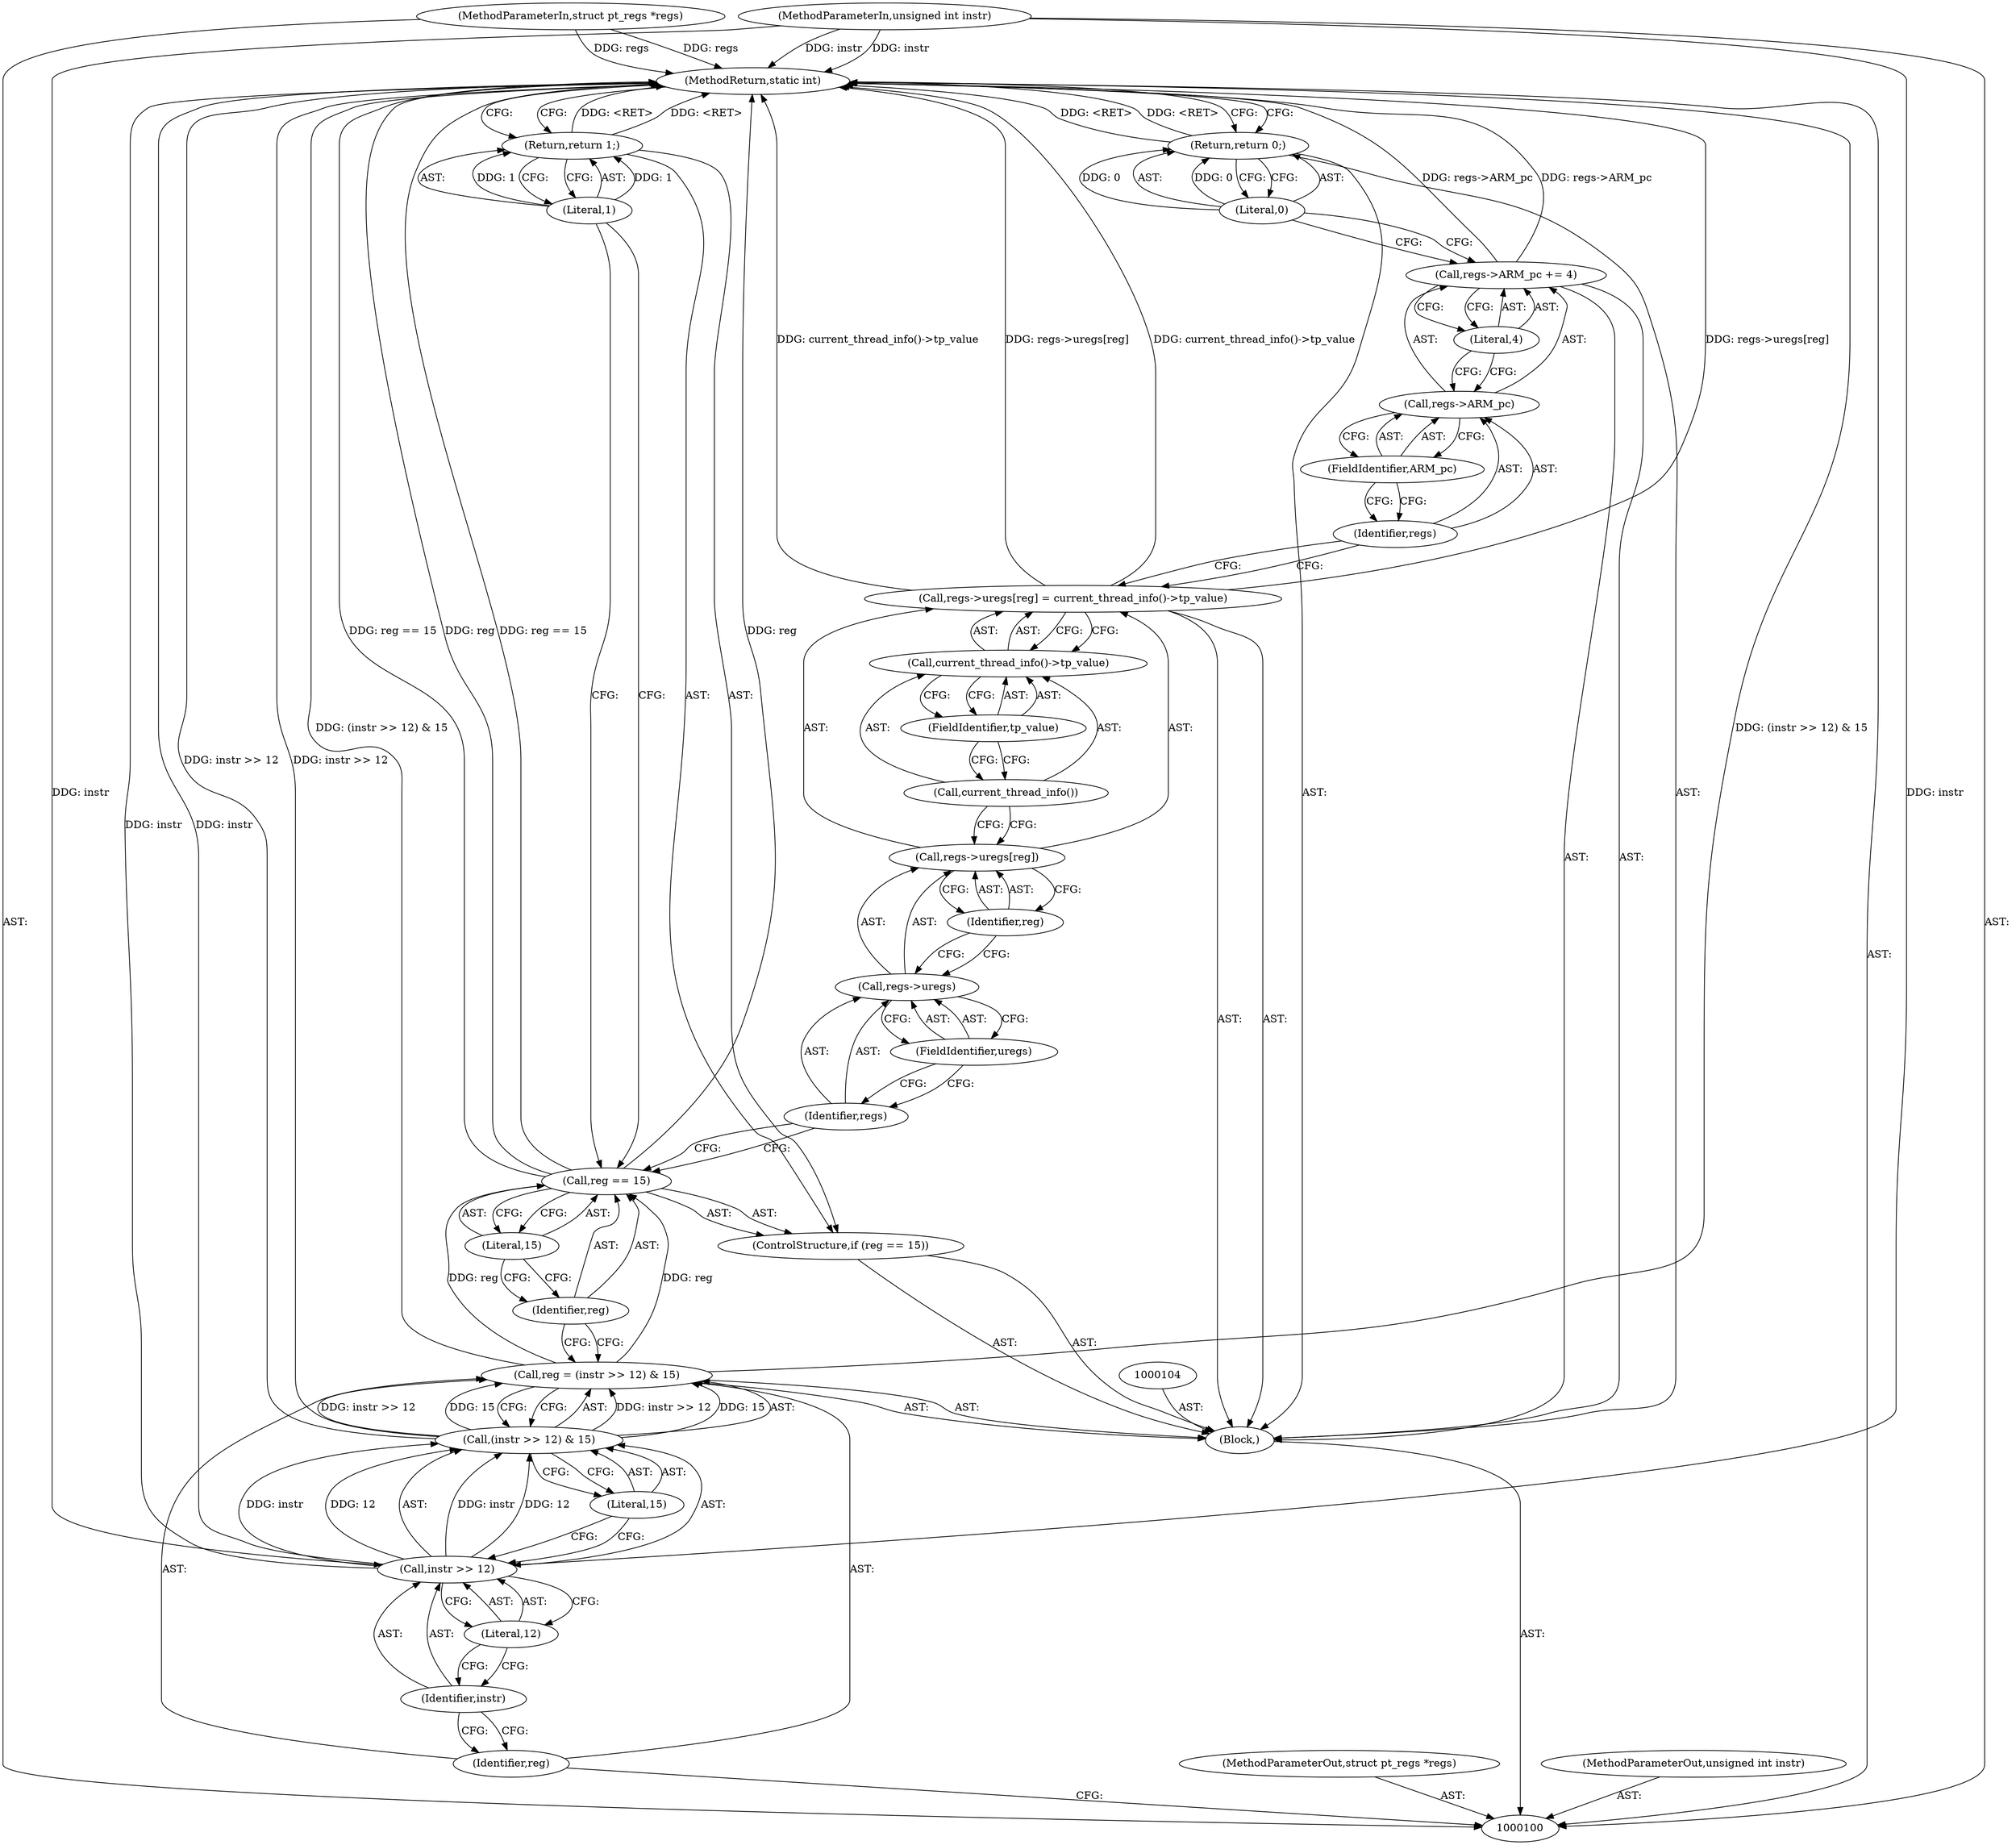 digraph "1_linux_a4780adeefd042482f624f5e0d577bf9cdcbb760_2" {
"1000134" [label="(MethodReturn,static int)"];
"1000101" [label="(MethodParameterIn,struct pt_regs *regs)"];
"1000179" [label="(MethodParameterOut,struct pt_regs *regs)"];
"1000102" [label="(MethodParameterIn,unsigned int instr)"];
"1000180" [label="(MethodParameterOut,unsigned int instr)"];
"1000103" [label="(Block,)"];
"1000107" [label="(Call,(instr >> 12) & 15)"];
"1000108" [label="(Call,instr >> 12)"];
"1000109" [label="(Identifier,instr)"];
"1000110" [label="(Literal,12)"];
"1000111" [label="(Literal,15)"];
"1000105" [label="(Call,reg = (instr >> 12) & 15)"];
"1000106" [label="(Identifier,reg)"];
"1000115" [label="(Literal,15)"];
"1000112" [label="(ControlStructure,if (reg == 15))"];
"1000113" [label="(Call,reg == 15)"];
"1000114" [label="(Identifier,reg)"];
"1000117" [label="(Literal,1)"];
"1000116" [label="(Return,return 1;)"];
"1000118" [label="(Call,regs->uregs[reg] = current_thread_info()->tp_value)"];
"1000119" [label="(Call,regs->uregs[reg])"];
"1000120" [label="(Call,regs->uregs)"];
"1000121" [label="(Identifier,regs)"];
"1000123" [label="(Identifier,reg)"];
"1000124" [label="(Call,current_thread_info()->tp_value)"];
"1000125" [label="(Call,current_thread_info())"];
"1000126" [label="(FieldIdentifier,tp_value)"];
"1000122" [label="(FieldIdentifier,uregs)"];
"1000131" [label="(Literal,4)"];
"1000127" [label="(Call,regs->ARM_pc += 4)"];
"1000128" [label="(Call,regs->ARM_pc)"];
"1000129" [label="(Identifier,regs)"];
"1000130" [label="(FieldIdentifier,ARM_pc)"];
"1000132" [label="(Return,return 0;)"];
"1000133" [label="(Literal,0)"];
"1000134" -> "1000100"  [label="AST: "];
"1000134" -> "1000116"  [label="CFG: "];
"1000134" -> "1000132"  [label="CFG: "];
"1000107" -> "1000134"  [label="DDG: instr >> 12"];
"1000105" -> "1000134"  [label="DDG: (instr >> 12) & 15"];
"1000113" -> "1000134"  [label="DDG: reg"];
"1000113" -> "1000134"  [label="DDG: reg == 15"];
"1000102" -> "1000134"  [label="DDG: instr"];
"1000127" -> "1000134"  [label="DDG: regs->ARM_pc"];
"1000118" -> "1000134"  [label="DDG: regs->uregs[reg]"];
"1000118" -> "1000134"  [label="DDG: current_thread_info()->tp_value"];
"1000108" -> "1000134"  [label="DDG: instr"];
"1000101" -> "1000134"  [label="DDG: regs"];
"1000116" -> "1000134"  [label="DDG: <RET>"];
"1000132" -> "1000134"  [label="DDG: <RET>"];
"1000101" -> "1000100"  [label="AST: "];
"1000101" -> "1000134"  [label="DDG: regs"];
"1000179" -> "1000100"  [label="AST: "];
"1000102" -> "1000100"  [label="AST: "];
"1000102" -> "1000134"  [label="DDG: instr"];
"1000102" -> "1000108"  [label="DDG: instr"];
"1000180" -> "1000100"  [label="AST: "];
"1000103" -> "1000100"  [label="AST: "];
"1000104" -> "1000103"  [label="AST: "];
"1000105" -> "1000103"  [label="AST: "];
"1000112" -> "1000103"  [label="AST: "];
"1000118" -> "1000103"  [label="AST: "];
"1000127" -> "1000103"  [label="AST: "];
"1000132" -> "1000103"  [label="AST: "];
"1000107" -> "1000105"  [label="AST: "];
"1000107" -> "1000111"  [label="CFG: "];
"1000108" -> "1000107"  [label="AST: "];
"1000111" -> "1000107"  [label="AST: "];
"1000105" -> "1000107"  [label="CFG: "];
"1000107" -> "1000134"  [label="DDG: instr >> 12"];
"1000107" -> "1000105"  [label="DDG: instr >> 12"];
"1000107" -> "1000105"  [label="DDG: 15"];
"1000108" -> "1000107"  [label="DDG: instr"];
"1000108" -> "1000107"  [label="DDG: 12"];
"1000108" -> "1000107"  [label="AST: "];
"1000108" -> "1000110"  [label="CFG: "];
"1000109" -> "1000108"  [label="AST: "];
"1000110" -> "1000108"  [label="AST: "];
"1000111" -> "1000108"  [label="CFG: "];
"1000108" -> "1000134"  [label="DDG: instr"];
"1000108" -> "1000107"  [label="DDG: instr"];
"1000108" -> "1000107"  [label="DDG: 12"];
"1000102" -> "1000108"  [label="DDG: instr"];
"1000109" -> "1000108"  [label="AST: "];
"1000109" -> "1000106"  [label="CFG: "];
"1000110" -> "1000109"  [label="CFG: "];
"1000110" -> "1000108"  [label="AST: "];
"1000110" -> "1000109"  [label="CFG: "];
"1000108" -> "1000110"  [label="CFG: "];
"1000111" -> "1000107"  [label="AST: "];
"1000111" -> "1000108"  [label="CFG: "];
"1000107" -> "1000111"  [label="CFG: "];
"1000105" -> "1000103"  [label="AST: "];
"1000105" -> "1000107"  [label="CFG: "];
"1000106" -> "1000105"  [label="AST: "];
"1000107" -> "1000105"  [label="AST: "];
"1000114" -> "1000105"  [label="CFG: "];
"1000105" -> "1000134"  [label="DDG: (instr >> 12) & 15"];
"1000107" -> "1000105"  [label="DDG: instr >> 12"];
"1000107" -> "1000105"  [label="DDG: 15"];
"1000105" -> "1000113"  [label="DDG: reg"];
"1000106" -> "1000105"  [label="AST: "];
"1000106" -> "1000100"  [label="CFG: "];
"1000109" -> "1000106"  [label="CFG: "];
"1000115" -> "1000113"  [label="AST: "];
"1000115" -> "1000114"  [label="CFG: "];
"1000113" -> "1000115"  [label="CFG: "];
"1000112" -> "1000103"  [label="AST: "];
"1000113" -> "1000112"  [label="AST: "];
"1000116" -> "1000112"  [label="AST: "];
"1000113" -> "1000112"  [label="AST: "];
"1000113" -> "1000115"  [label="CFG: "];
"1000114" -> "1000113"  [label="AST: "];
"1000115" -> "1000113"  [label="AST: "];
"1000117" -> "1000113"  [label="CFG: "];
"1000121" -> "1000113"  [label="CFG: "];
"1000113" -> "1000134"  [label="DDG: reg"];
"1000113" -> "1000134"  [label="DDG: reg == 15"];
"1000105" -> "1000113"  [label="DDG: reg"];
"1000114" -> "1000113"  [label="AST: "];
"1000114" -> "1000105"  [label="CFG: "];
"1000115" -> "1000114"  [label="CFG: "];
"1000117" -> "1000116"  [label="AST: "];
"1000117" -> "1000113"  [label="CFG: "];
"1000116" -> "1000117"  [label="CFG: "];
"1000117" -> "1000116"  [label="DDG: 1"];
"1000116" -> "1000112"  [label="AST: "];
"1000116" -> "1000117"  [label="CFG: "];
"1000117" -> "1000116"  [label="AST: "];
"1000134" -> "1000116"  [label="CFG: "];
"1000116" -> "1000134"  [label="DDG: <RET>"];
"1000117" -> "1000116"  [label="DDG: 1"];
"1000118" -> "1000103"  [label="AST: "];
"1000118" -> "1000124"  [label="CFG: "];
"1000119" -> "1000118"  [label="AST: "];
"1000124" -> "1000118"  [label="AST: "];
"1000129" -> "1000118"  [label="CFG: "];
"1000118" -> "1000134"  [label="DDG: regs->uregs[reg]"];
"1000118" -> "1000134"  [label="DDG: current_thread_info()->tp_value"];
"1000119" -> "1000118"  [label="AST: "];
"1000119" -> "1000123"  [label="CFG: "];
"1000120" -> "1000119"  [label="AST: "];
"1000123" -> "1000119"  [label="AST: "];
"1000125" -> "1000119"  [label="CFG: "];
"1000120" -> "1000119"  [label="AST: "];
"1000120" -> "1000122"  [label="CFG: "];
"1000121" -> "1000120"  [label="AST: "];
"1000122" -> "1000120"  [label="AST: "];
"1000123" -> "1000120"  [label="CFG: "];
"1000121" -> "1000120"  [label="AST: "];
"1000121" -> "1000113"  [label="CFG: "];
"1000122" -> "1000121"  [label="CFG: "];
"1000123" -> "1000119"  [label="AST: "];
"1000123" -> "1000120"  [label="CFG: "];
"1000119" -> "1000123"  [label="CFG: "];
"1000124" -> "1000118"  [label="AST: "];
"1000124" -> "1000126"  [label="CFG: "];
"1000125" -> "1000124"  [label="AST: "];
"1000126" -> "1000124"  [label="AST: "];
"1000118" -> "1000124"  [label="CFG: "];
"1000125" -> "1000124"  [label="AST: "];
"1000125" -> "1000119"  [label="CFG: "];
"1000126" -> "1000125"  [label="CFG: "];
"1000126" -> "1000124"  [label="AST: "];
"1000126" -> "1000125"  [label="CFG: "];
"1000124" -> "1000126"  [label="CFG: "];
"1000122" -> "1000120"  [label="AST: "];
"1000122" -> "1000121"  [label="CFG: "];
"1000120" -> "1000122"  [label="CFG: "];
"1000131" -> "1000127"  [label="AST: "];
"1000131" -> "1000128"  [label="CFG: "];
"1000127" -> "1000131"  [label="CFG: "];
"1000127" -> "1000103"  [label="AST: "];
"1000127" -> "1000131"  [label="CFG: "];
"1000128" -> "1000127"  [label="AST: "];
"1000131" -> "1000127"  [label="AST: "];
"1000133" -> "1000127"  [label="CFG: "];
"1000127" -> "1000134"  [label="DDG: regs->ARM_pc"];
"1000128" -> "1000127"  [label="AST: "];
"1000128" -> "1000130"  [label="CFG: "];
"1000129" -> "1000128"  [label="AST: "];
"1000130" -> "1000128"  [label="AST: "];
"1000131" -> "1000128"  [label="CFG: "];
"1000129" -> "1000128"  [label="AST: "];
"1000129" -> "1000118"  [label="CFG: "];
"1000130" -> "1000129"  [label="CFG: "];
"1000130" -> "1000128"  [label="AST: "];
"1000130" -> "1000129"  [label="CFG: "];
"1000128" -> "1000130"  [label="CFG: "];
"1000132" -> "1000103"  [label="AST: "];
"1000132" -> "1000133"  [label="CFG: "];
"1000133" -> "1000132"  [label="AST: "];
"1000134" -> "1000132"  [label="CFG: "];
"1000132" -> "1000134"  [label="DDG: <RET>"];
"1000133" -> "1000132"  [label="DDG: 0"];
"1000133" -> "1000132"  [label="AST: "];
"1000133" -> "1000127"  [label="CFG: "];
"1000132" -> "1000133"  [label="CFG: "];
"1000133" -> "1000132"  [label="DDG: 0"];
}
